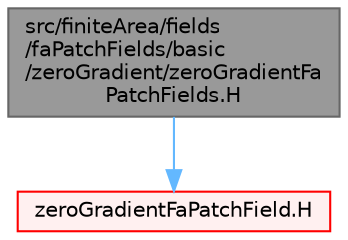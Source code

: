 digraph "src/finiteArea/fields/faPatchFields/basic/zeroGradient/zeroGradientFaPatchFields.H"
{
 // LATEX_PDF_SIZE
  bgcolor="transparent";
  edge [fontname=Helvetica,fontsize=10,labelfontname=Helvetica,labelfontsize=10];
  node [fontname=Helvetica,fontsize=10,shape=box,height=0.2,width=0.4];
  Node1 [id="Node000001",label="src/finiteArea/fields\l/faPatchFields/basic\l/zeroGradient/zeroGradientFa\lPatchFields.H",height=0.2,width=0.4,color="gray40", fillcolor="grey60", style="filled", fontcolor="black",tooltip=" "];
  Node1 -> Node2 [id="edge1_Node000001_Node000002",color="steelblue1",style="solid",tooltip=" "];
  Node2 [id="Node000002",label="zeroGradientFaPatchField.H",height=0.2,width=0.4,color="red", fillcolor="#FFF0F0", style="filled",URL="$zeroGradientFaPatchField_8H.html",tooltip=" "];
}
